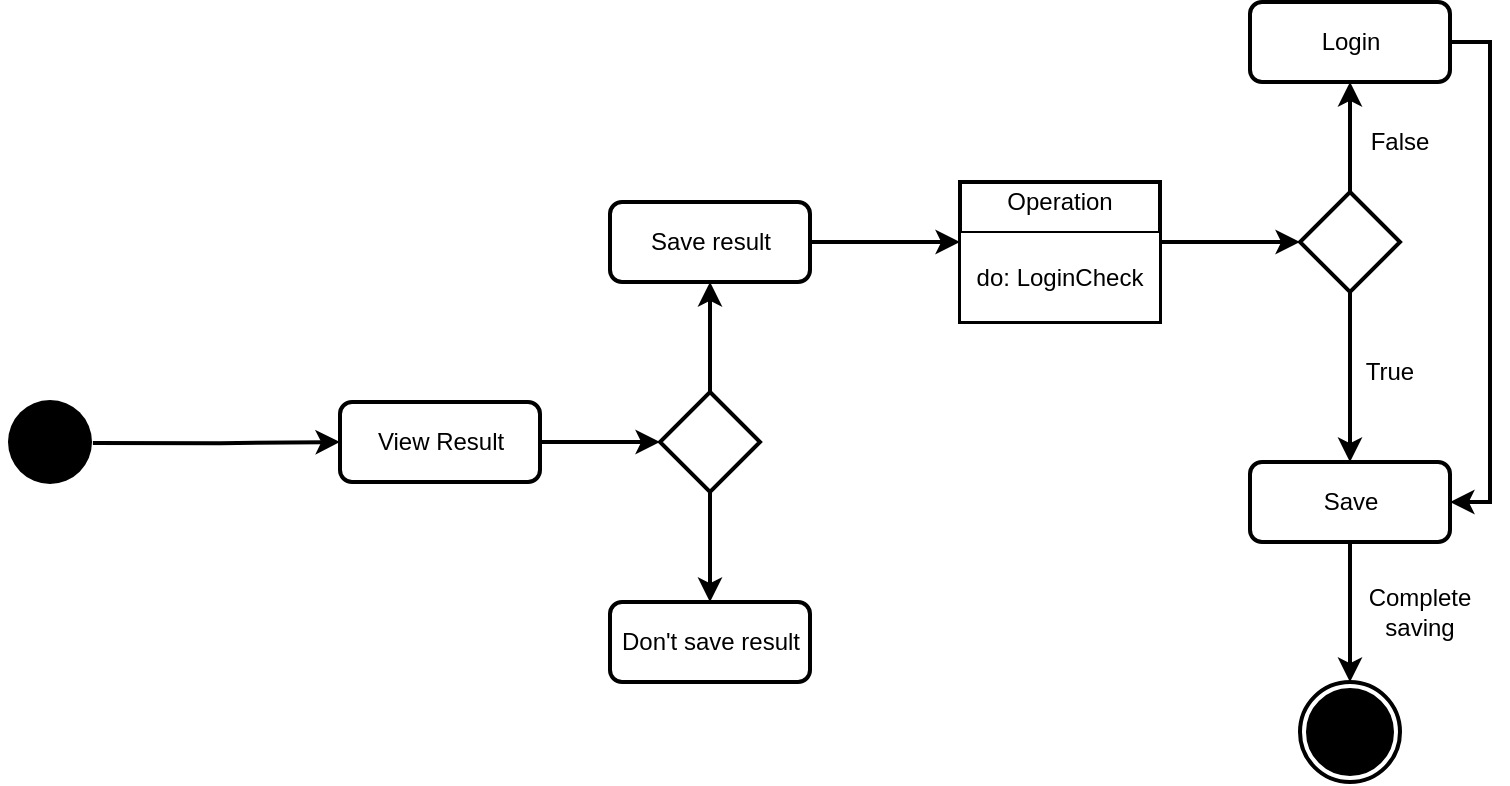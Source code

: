 <mxfile version="20.6.0" type="google"><diagram id="_2NFLaCtKUhokid92Svi" name="Page-1"><mxGraphModel grid="1" page="1" gridSize="10" guides="1" tooltips="1" connect="1" arrows="1" fold="1" pageScale="1" pageWidth="850" pageHeight="1100" math="0" shadow="0"><root><mxCell id="0"/><mxCell id="1" parent="0"/><mxCell id="Fcm_IxgydjFgfENt3ZdQ-54" value="" style="rounded=0;whiteSpace=wrap;html=1;strokeWidth=2;" vertex="1" parent="1"><mxGeometry x="530" y="120" width="100" height="70" as="geometry"/></mxCell><mxCell id="Fcm_IxgydjFgfENt3ZdQ-1" value="" style="edgeStyle=orthogonalEdgeStyle;rounded=0;orthogonalLoop=1;jettySize=auto;html=1;strokeWidth=2;exitX=0.929;exitY=0.511;exitDx=0;exitDy=0;exitPerimeter=0;entryX=0;entryY=0.5;entryDx=0;entryDy=0;" edge="1" parent="1" source="Fcm_IxgydjFgfENt3ZdQ-2" target="Fcm_IxgydjFgfENt3ZdQ-40"><mxGeometry relative="1" as="geometry"><mxPoint x="260" y="250" as="targetPoint"/></mxGeometry></mxCell><mxCell id="Fcm_IxgydjFgfENt3ZdQ-2" value="" style="ellipse;html=1;shape=endState;fillColor=#000000;strokeColor=none;strokeWidth=2;" vertex="1" parent="1"><mxGeometry x="50" y="225" width="50" height="50" as="geometry"/></mxCell><mxCell id="Fcm_IxgydjFgfENt3ZdQ-24" value="" style="ellipse;html=1;shape=endState;fillColor=#000000;strokeColor=default;strokeWidth=2;" vertex="1" parent="1"><mxGeometry x="700" y="370" width="50" height="50" as="geometry"/></mxCell><mxCell id="Fcm_IxgydjFgfENt3ZdQ-43" style="edgeStyle=orthogonalEdgeStyle;rounded=0;orthogonalLoop=1;jettySize=auto;html=1;strokeWidth=2;entryX=0.5;entryY=1;entryDx=0;entryDy=0;" edge="1" parent="1" source="Fcm_IxgydjFgfENt3ZdQ-39" target="Fcm_IxgydjFgfENt3ZdQ-44"><mxGeometry relative="1" as="geometry"><mxPoint x="405" y="160" as="targetPoint"/></mxGeometry></mxCell><mxCell id="Fcm_IxgydjFgfENt3ZdQ-46" style="edgeStyle=orthogonalEdgeStyle;rounded=0;orthogonalLoop=1;jettySize=auto;html=1;entryX=0.5;entryY=0;entryDx=0;entryDy=0;strokeWidth=2;" edge="1" parent="1" source="Fcm_IxgydjFgfENt3ZdQ-39" target="Fcm_IxgydjFgfENt3ZdQ-45"><mxGeometry relative="1" as="geometry"/></mxCell><mxCell id="Fcm_IxgydjFgfENt3ZdQ-39" value="" style="rhombus;whiteSpace=wrap;html=1;rounded=0;strokeWidth=2;" vertex="1" parent="1"><mxGeometry x="380" y="225" width="50" height="50" as="geometry"/></mxCell><mxCell id="Fcm_IxgydjFgfENt3ZdQ-42" style="edgeStyle=orthogonalEdgeStyle;rounded=0;orthogonalLoop=1;jettySize=auto;html=1;entryX=0;entryY=0.5;entryDx=0;entryDy=0;strokeWidth=2;" edge="1" parent="1" source="Fcm_IxgydjFgfENt3ZdQ-40" target="Fcm_IxgydjFgfENt3ZdQ-39"><mxGeometry relative="1" as="geometry"/></mxCell><mxCell id="Fcm_IxgydjFgfENt3ZdQ-40" value="View Result" style="html=1;rounded=1;strokeWidth=2;" vertex="1" parent="1"><mxGeometry x="220" y="230" width="100" height="40" as="geometry"/></mxCell><mxCell id="Fcm_IxgydjFgfENt3ZdQ-48" style="edgeStyle=orthogonalEdgeStyle;rounded=0;orthogonalLoop=1;jettySize=auto;html=1;entryX=0;entryY=0.5;entryDx=0;entryDy=0;strokeWidth=2;" edge="1" parent="1" source="Fcm_IxgydjFgfENt3ZdQ-44"><mxGeometry relative="1" as="geometry"><mxPoint x="530" y="150" as="targetPoint"/></mxGeometry></mxCell><mxCell id="Fcm_IxgydjFgfENt3ZdQ-44" value="Save result" style="html=1;rounded=1;strokeWidth=2;" vertex="1" parent="1"><mxGeometry x="355" y="130" width="100" height="40" as="geometry"/></mxCell><mxCell id="Fcm_IxgydjFgfENt3ZdQ-45" value="Don't save result" style="html=1;rounded=1;strokeWidth=2;" vertex="1" parent="1"><mxGeometry x="355" y="330" width="100" height="40" as="geometry"/></mxCell><mxCell id="Fcm_IxgydjFgfENt3ZdQ-57" style="edgeStyle=orthogonalEdgeStyle;rounded=0;orthogonalLoop=1;jettySize=auto;html=1;entryX=0.5;entryY=1;entryDx=0;entryDy=0;strokeWidth=2;" edge="1" parent="1" source="Fcm_IxgydjFgfENt3ZdQ-49" target="Fcm_IxgydjFgfENt3ZdQ-56"><mxGeometry relative="1" as="geometry"/></mxCell><mxCell id="Fcm_IxgydjFgfENt3ZdQ-59" style="edgeStyle=orthogonalEdgeStyle;rounded=0;orthogonalLoop=1;jettySize=auto;html=1;strokeWidth=2;entryX=0.5;entryY=0;entryDx=0;entryDy=0;" edge="1" parent="1" source="Fcm_IxgydjFgfENt3ZdQ-49" target="Fcm_IxgydjFgfENt3ZdQ-60"><mxGeometry relative="1" as="geometry"><mxPoint x="810" y="150" as="targetPoint"/></mxGeometry></mxCell><mxCell id="Fcm_IxgydjFgfENt3ZdQ-49" value="" style="rhombus;whiteSpace=wrap;html=1;rounded=0;strokeWidth=2;" vertex="1" parent="1"><mxGeometry x="700" y="125" width="50" height="50" as="geometry"/></mxCell><mxCell id="Fcm_IxgydjFgfENt3ZdQ-52" value="Operation" style="text;html=1;strokeColor=none;fillColor=none;align=center;verticalAlign=middle;whiteSpace=wrap;rounded=0;strokeWidth=1;" vertex="1" parent="1"><mxGeometry x="550" y="115" width="60" height="30" as="geometry"/></mxCell><mxCell id="Fcm_IxgydjFgfENt3ZdQ-55" style="edgeStyle=orthogonalEdgeStyle;rounded=0;orthogonalLoop=1;jettySize=auto;html=1;entryX=0;entryY=0.5;entryDx=0;entryDy=0;strokeWidth=2;" edge="1" parent="1" source="Fcm_IxgydjFgfENt3ZdQ-53" target="Fcm_IxgydjFgfENt3ZdQ-49"><mxGeometry relative="1" as="geometry"><Array as="points"><mxPoint x="640" y="150"/><mxPoint x="640" y="150"/></Array></mxGeometry></mxCell><mxCell id="Fcm_IxgydjFgfENt3ZdQ-53" value="do: LoginCheck" style="rounded=0;whiteSpace=wrap;html=1;strokeWidth=1;" vertex="1" parent="1"><mxGeometry x="530" y="145" width="100" height="45" as="geometry"/></mxCell><mxCell id="Fcm_IxgydjFgfENt3ZdQ-61" style="edgeStyle=orthogonalEdgeStyle;rounded=0;orthogonalLoop=1;jettySize=auto;html=1;entryX=1;entryY=0.5;entryDx=0;entryDy=0;strokeWidth=2;" edge="1" parent="1" source="Fcm_IxgydjFgfENt3ZdQ-56" target="Fcm_IxgydjFgfENt3ZdQ-60"><mxGeometry relative="1" as="geometry"><Array as="points"><mxPoint x="795" y="50"/><mxPoint x="795" y="280"/></Array></mxGeometry></mxCell><mxCell id="Fcm_IxgydjFgfENt3ZdQ-56" value="Login" style="html=1;rounded=1;strokeWidth=2;" vertex="1" parent="1"><mxGeometry x="675" y="30" width="100" height="40" as="geometry"/></mxCell><mxCell id="Fcm_IxgydjFgfENt3ZdQ-58" value="False" style="text;html=1;strokeColor=none;fillColor=none;align=center;verticalAlign=middle;whiteSpace=wrap;rounded=0;strokeWidth=1;" vertex="1" parent="1"><mxGeometry x="720" y="85" width="60" height="30" as="geometry"/></mxCell><mxCell id="Fcm_IxgydjFgfENt3ZdQ-63" style="edgeStyle=orthogonalEdgeStyle;rounded=0;orthogonalLoop=1;jettySize=auto;html=1;strokeWidth=2;" edge="1" parent="1" source="Fcm_IxgydjFgfENt3ZdQ-60" target="Fcm_IxgydjFgfENt3ZdQ-24"><mxGeometry relative="1" as="geometry"/></mxCell><mxCell id="Fcm_IxgydjFgfENt3ZdQ-60" value="Save" style="html=1;rounded=1;strokeWidth=2;" vertex="1" parent="1"><mxGeometry x="675" y="260" width="100" height="40" as="geometry"/></mxCell><mxCell id="Fcm_IxgydjFgfENt3ZdQ-62" value="True" style="text;html=1;strokeColor=none;fillColor=none;align=center;verticalAlign=middle;whiteSpace=wrap;rounded=0;strokeWidth=1;" vertex="1" parent="1"><mxGeometry x="715" y="200" width="60" height="30" as="geometry"/></mxCell><mxCell id="Fcm_IxgydjFgfENt3ZdQ-64" value="Complete saving" style="text;html=1;strokeColor=none;fillColor=none;align=center;verticalAlign=middle;whiteSpace=wrap;rounded=0;strokeWidth=1;" vertex="1" parent="1"><mxGeometry x="730" y="320" width="60" height="30" as="geometry"/></mxCell></root></mxGraphModel></diagram></mxfile>